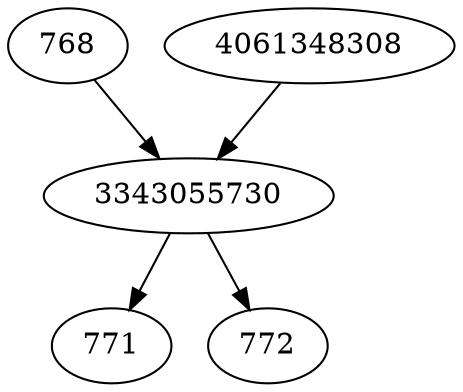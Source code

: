 strict digraph  {
768;
771;
772;
3343055730;
4061348308;
768 -> 3343055730;
3343055730 -> 771;
3343055730 -> 772;
4061348308 -> 3343055730;
}
